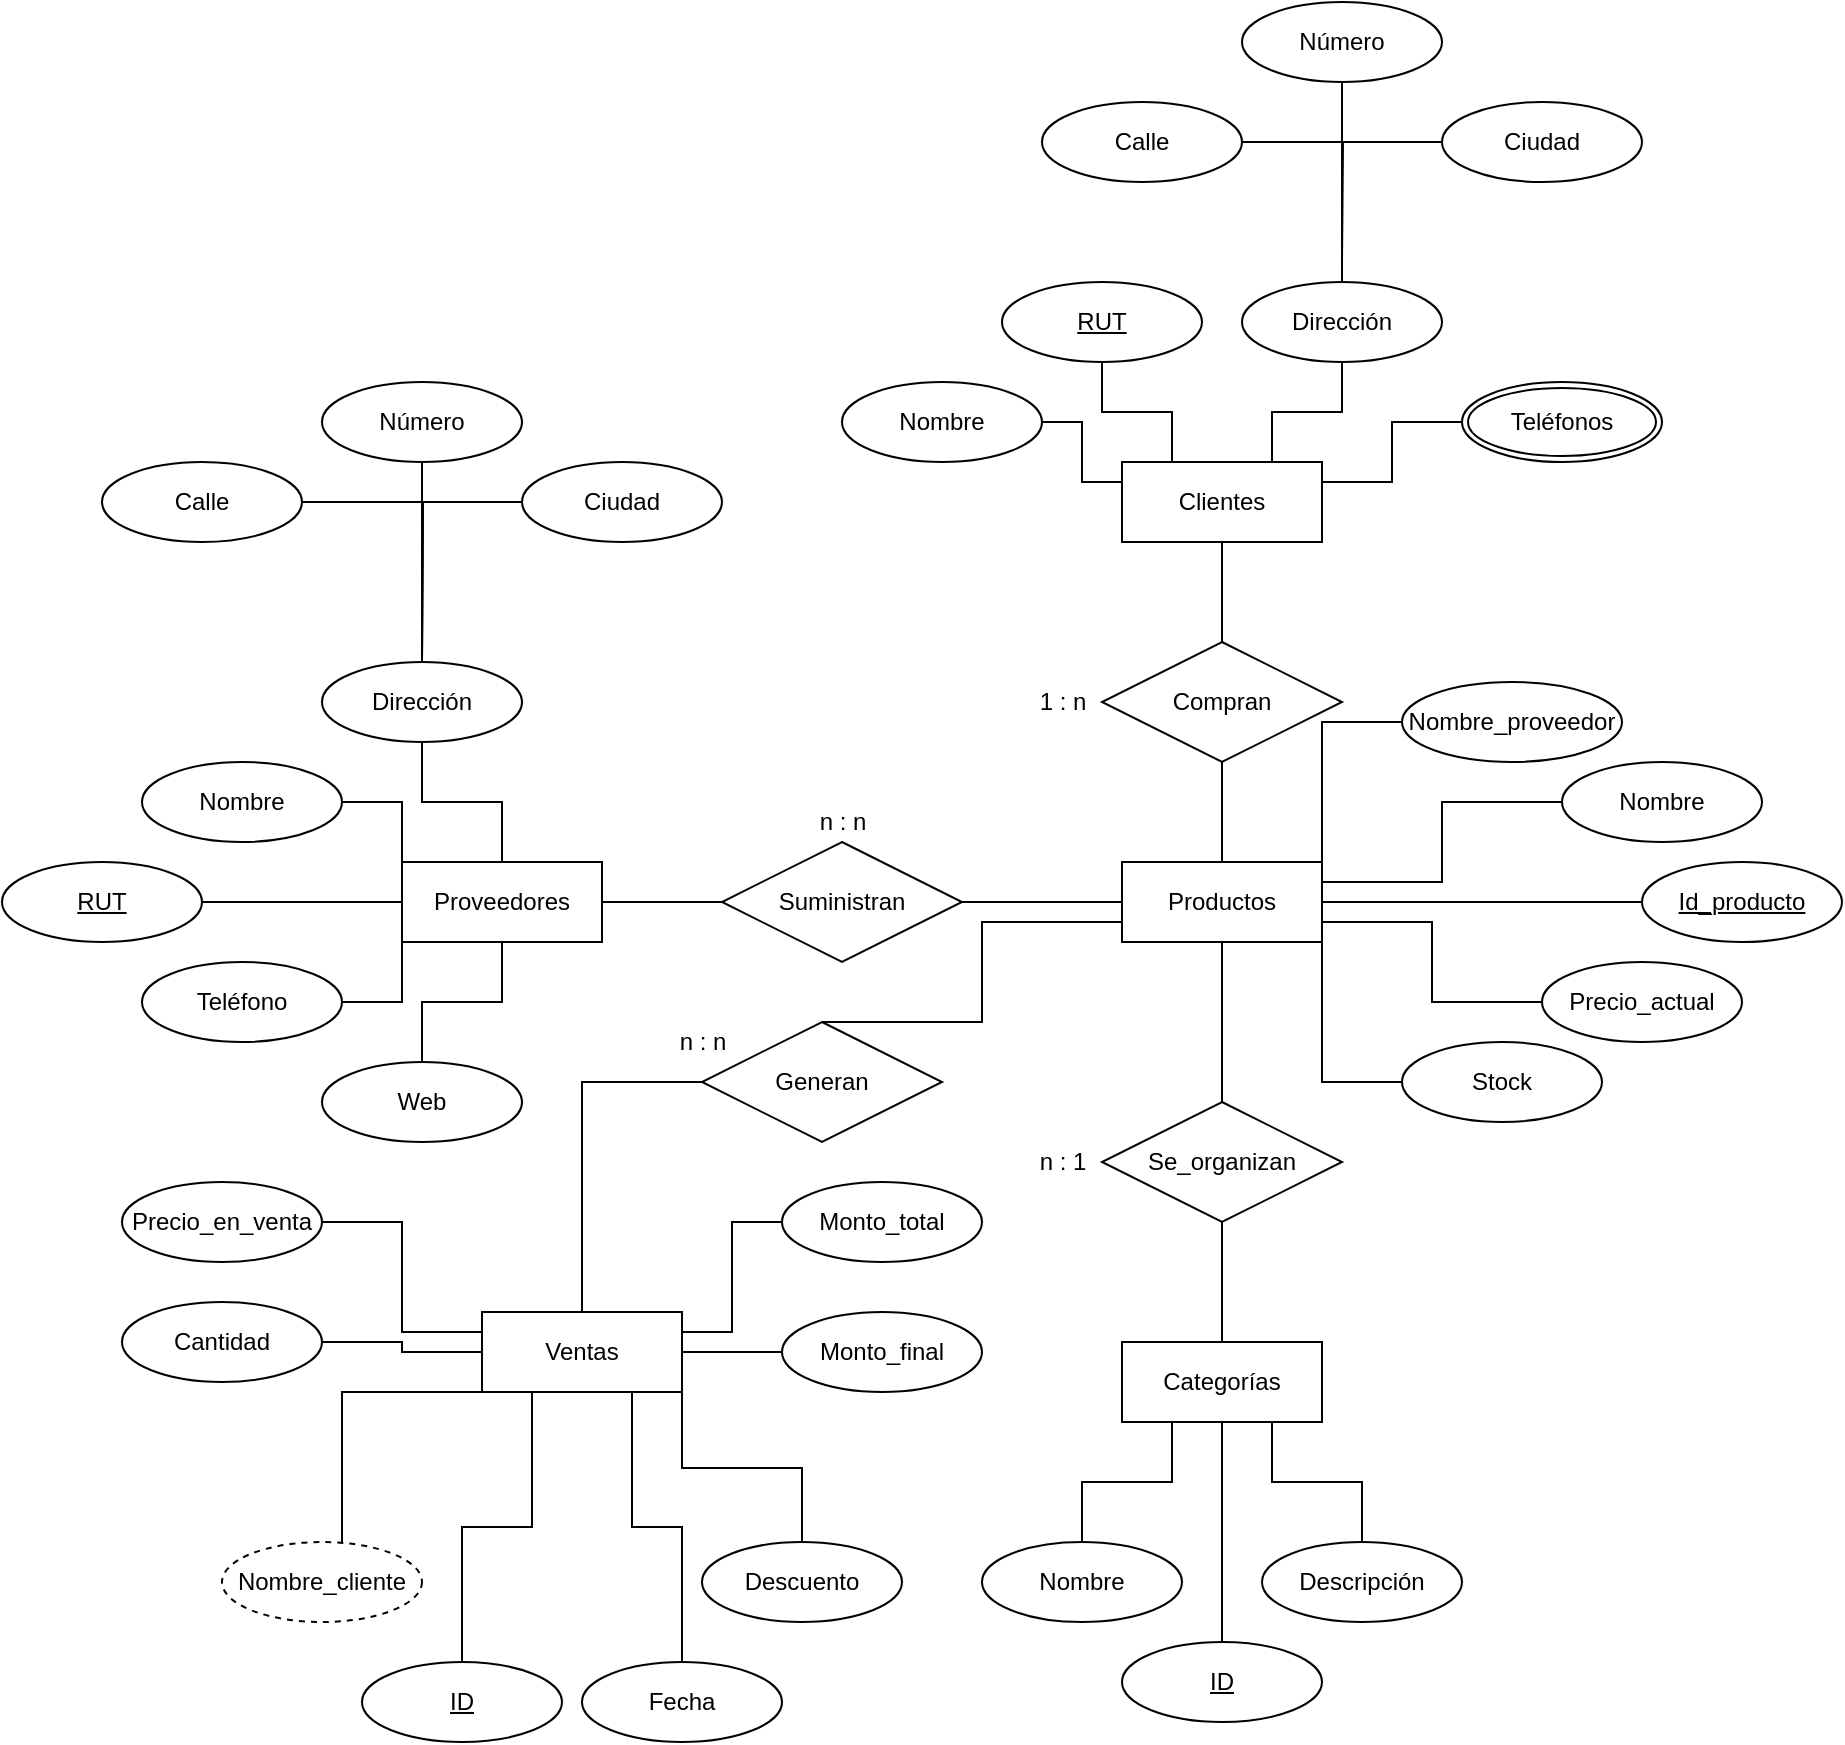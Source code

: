 <mxfile version="13.7.9" type="device"><diagram id="deAE57IEJD8O77iCtieu" name="Página-1"><mxGraphModel dx="1698" dy="1679" grid="1" gridSize="10" guides="1" tooltips="1" connect="1" arrows="1" fold="1" page="1" pageScale="1" pageWidth="827" pageHeight="1169" math="0" shadow="0"><root><mxCell id="0"/><mxCell id="1" parent="0"/><mxCell id="1ty5zxhXpXFQaeffSC-r-8" style="edgeStyle=orthogonalEdgeStyle;rounded=0;orthogonalLoop=1;jettySize=auto;html=1;entryX=0.5;entryY=0;entryDx=0;entryDy=0;endArrow=none;endFill=0;" edge="1" parent="1" source="1ty5zxhXpXFQaeffSC-r-1" target="1ty5zxhXpXFQaeffSC-r-5"><mxGeometry relative="1" as="geometry"/></mxCell><mxCell id="1ty5zxhXpXFQaeffSC-r-1" value="Clientes" style="whiteSpace=wrap;html=1;align=center;" vertex="1" parent="1"><mxGeometry x="460" y="160" width="100" height="40" as="geometry"/></mxCell><mxCell id="1ty5zxhXpXFQaeffSC-r-10" style="edgeStyle=orthogonalEdgeStyle;rounded=0;orthogonalLoop=1;jettySize=auto;html=1;entryX=0.5;entryY=0;entryDx=0;entryDy=0;endArrow=none;endFill=0;" edge="1" parent="1" source="1ty5zxhXpXFQaeffSC-r-2" target="1ty5zxhXpXFQaeffSC-r-6"><mxGeometry relative="1" as="geometry"><Array as="points"><mxPoint x="390" y="390"/></Array></mxGeometry></mxCell><mxCell id="1ty5zxhXpXFQaeffSC-r-12" style="edgeStyle=orthogonalEdgeStyle;rounded=0;orthogonalLoop=1;jettySize=auto;html=1;entryX=1;entryY=0.5;entryDx=0;entryDy=0;endArrow=none;endFill=0;" edge="1" parent="1" source="1ty5zxhXpXFQaeffSC-r-2" target="1ty5zxhXpXFQaeffSC-r-7"><mxGeometry relative="1" as="geometry"><Array as="points"><mxPoint x="440" y="380"/><mxPoint x="440" y="380"/></Array></mxGeometry></mxCell><mxCell id="1ty5zxhXpXFQaeffSC-r-85" style="edgeStyle=orthogonalEdgeStyle;rounded=0;orthogonalLoop=1;jettySize=auto;html=1;entryX=0.5;entryY=0;entryDx=0;entryDy=0;endArrow=none;endFill=0;" edge="1" parent="1" source="1ty5zxhXpXFQaeffSC-r-2" target="1ty5zxhXpXFQaeffSC-r-50"><mxGeometry relative="1" as="geometry"/></mxCell><mxCell id="1ty5zxhXpXFQaeffSC-r-2" value="Productos" style="whiteSpace=wrap;html=1;align=center;" vertex="1" parent="1"><mxGeometry x="460" y="360" width="100" height="40" as="geometry"/></mxCell><mxCell id="1ty5zxhXpXFQaeffSC-r-3" value="Ventas" style="whiteSpace=wrap;html=1;align=center;" vertex="1" parent="1"><mxGeometry x="140" y="585" width="100" height="40" as="geometry"/></mxCell><mxCell id="1ty5zxhXpXFQaeffSC-r-4" value="Proveedores" style="whiteSpace=wrap;html=1;align=center;" vertex="1" parent="1"><mxGeometry x="100" y="360" width="100" height="40" as="geometry"/></mxCell><mxCell id="1ty5zxhXpXFQaeffSC-r-9" style="edgeStyle=orthogonalEdgeStyle;rounded=0;orthogonalLoop=1;jettySize=auto;html=1;entryX=0.5;entryY=0;entryDx=0;entryDy=0;endArrow=none;endFill=0;" edge="1" parent="1" source="1ty5zxhXpXFQaeffSC-r-5" target="1ty5zxhXpXFQaeffSC-r-2"><mxGeometry relative="1" as="geometry"/></mxCell><mxCell id="1ty5zxhXpXFQaeffSC-r-5" value="Compran" style="shape=rhombus;perimeter=rhombusPerimeter;whiteSpace=wrap;html=1;align=center;" vertex="1" parent="1"><mxGeometry x="450" y="250" width="120" height="60" as="geometry"/></mxCell><mxCell id="1ty5zxhXpXFQaeffSC-r-65" style="edgeStyle=orthogonalEdgeStyle;rounded=0;orthogonalLoop=1;jettySize=auto;html=1;entryX=0.5;entryY=0;entryDx=0;entryDy=0;endArrow=none;endFill=0;" edge="1" parent="1" source="1ty5zxhXpXFQaeffSC-r-6" target="1ty5zxhXpXFQaeffSC-r-3"><mxGeometry relative="1" as="geometry"/></mxCell><mxCell id="1ty5zxhXpXFQaeffSC-r-6" value="Generan" style="shape=rhombus;perimeter=rhombusPerimeter;whiteSpace=wrap;html=1;align=center;" vertex="1" parent="1"><mxGeometry x="250" y="440" width="120" height="60" as="geometry"/></mxCell><mxCell id="1ty5zxhXpXFQaeffSC-r-13" style="edgeStyle=orthogonalEdgeStyle;rounded=0;orthogonalLoop=1;jettySize=auto;html=1;endArrow=none;endFill=0;" edge="1" parent="1" source="1ty5zxhXpXFQaeffSC-r-7" target="1ty5zxhXpXFQaeffSC-r-4"><mxGeometry relative="1" as="geometry"/></mxCell><mxCell id="1ty5zxhXpXFQaeffSC-r-7" value="Suministran" style="shape=rhombus;perimeter=rhombusPerimeter;whiteSpace=wrap;html=1;align=center;" vertex="1" parent="1"><mxGeometry x="260" y="350" width="120" height="60" as="geometry"/></mxCell><mxCell id="1ty5zxhXpXFQaeffSC-r-19" style="edgeStyle=orthogonalEdgeStyle;rounded=0;orthogonalLoop=1;jettySize=auto;html=1;entryX=0;entryY=0.5;entryDx=0;entryDy=0;endArrow=none;endFill=0;" edge="1" parent="1" source="1ty5zxhXpXFQaeffSC-r-14" target="1ty5zxhXpXFQaeffSC-r-4"><mxGeometry relative="1" as="geometry"/></mxCell><mxCell id="1ty5zxhXpXFQaeffSC-r-14" value="RUT" style="ellipse;whiteSpace=wrap;html=1;align=center;fontStyle=4;" vertex="1" parent="1"><mxGeometry x="-100" y="360" width="100" height="40" as="geometry"/></mxCell><mxCell id="1ty5zxhXpXFQaeffSC-r-20" style="edgeStyle=orthogonalEdgeStyle;rounded=0;orthogonalLoop=1;jettySize=auto;html=1;entryX=0;entryY=1;entryDx=0;entryDy=0;endArrow=none;endFill=0;" edge="1" parent="1" source="1ty5zxhXpXFQaeffSC-r-15" target="1ty5zxhXpXFQaeffSC-r-4"><mxGeometry relative="1" as="geometry"/></mxCell><mxCell id="1ty5zxhXpXFQaeffSC-r-15" value="Teléfono" style="ellipse;whiteSpace=wrap;html=1;align=center;" vertex="1" parent="1"><mxGeometry x="-30" y="410" width="100" height="40" as="geometry"/></mxCell><mxCell id="1ty5zxhXpXFQaeffSC-r-21" style="edgeStyle=orthogonalEdgeStyle;rounded=0;orthogonalLoop=1;jettySize=auto;html=1;entryX=0;entryY=0;entryDx=0;entryDy=0;endArrow=none;endFill=0;" edge="1" parent="1" source="1ty5zxhXpXFQaeffSC-r-16" target="1ty5zxhXpXFQaeffSC-r-4"><mxGeometry relative="1" as="geometry"/></mxCell><mxCell id="1ty5zxhXpXFQaeffSC-r-16" value="Nombre" style="ellipse;whiteSpace=wrap;html=1;align=center;" vertex="1" parent="1"><mxGeometry x="-30" y="310" width="100" height="40" as="geometry"/></mxCell><mxCell id="1ty5zxhXpXFQaeffSC-r-23" style="edgeStyle=orthogonalEdgeStyle;rounded=0;orthogonalLoop=1;jettySize=auto;html=1;entryX=0.5;entryY=1;entryDx=0;entryDy=0;endArrow=none;endFill=0;" edge="1" parent="1" source="1ty5zxhXpXFQaeffSC-r-17" target="1ty5zxhXpXFQaeffSC-r-4"><mxGeometry relative="1" as="geometry"/></mxCell><mxCell id="1ty5zxhXpXFQaeffSC-r-17" value="Web" style="ellipse;whiteSpace=wrap;html=1;align=center;" vertex="1" parent="1"><mxGeometry x="60" y="460" width="100" height="40" as="geometry"/></mxCell><mxCell id="1ty5zxhXpXFQaeffSC-r-22" style="edgeStyle=orthogonalEdgeStyle;rounded=0;orthogonalLoop=1;jettySize=auto;html=1;entryX=0.5;entryY=0;entryDx=0;entryDy=0;endArrow=none;endFill=0;" edge="1" parent="1" source="1ty5zxhXpXFQaeffSC-r-18" target="1ty5zxhXpXFQaeffSC-r-4"><mxGeometry relative="1" as="geometry"/></mxCell><mxCell id="1ty5zxhXpXFQaeffSC-r-18" value="Dirección" style="ellipse;whiteSpace=wrap;html=1;align=center;" vertex="1" parent="1"><mxGeometry x="60" y="260" width="100" height="40" as="geometry"/></mxCell><mxCell id="1ty5zxhXpXFQaeffSC-r-27" style="edgeStyle=orthogonalEdgeStyle;rounded=0;orthogonalLoop=1;jettySize=auto;html=1;entryX=0.5;entryY=0;entryDx=0;entryDy=0;endArrow=none;endFill=0;" edge="1" parent="1" source="1ty5zxhXpXFQaeffSC-r-24" target="1ty5zxhXpXFQaeffSC-r-18"><mxGeometry relative="1" as="geometry"/></mxCell><mxCell id="1ty5zxhXpXFQaeffSC-r-24" value="Número" style="ellipse;whiteSpace=wrap;html=1;align=center;" vertex="1" parent="1"><mxGeometry x="60" y="120" width="100" height="40" as="geometry"/></mxCell><mxCell id="1ty5zxhXpXFQaeffSC-r-28" style="edgeStyle=orthogonalEdgeStyle;rounded=0;orthogonalLoop=1;jettySize=auto;html=1;endArrow=none;endFill=0;" edge="1" parent="1" source="1ty5zxhXpXFQaeffSC-r-25"><mxGeometry relative="1" as="geometry"><mxPoint x="110" y="260" as="targetPoint"/></mxGeometry></mxCell><mxCell id="1ty5zxhXpXFQaeffSC-r-25" value="Calle" style="ellipse;whiteSpace=wrap;html=1;align=center;" vertex="1" parent="1"><mxGeometry x="-50" y="160" width="100" height="40" as="geometry"/></mxCell><mxCell id="1ty5zxhXpXFQaeffSC-r-29" style="edgeStyle=orthogonalEdgeStyle;rounded=0;orthogonalLoop=1;jettySize=auto;html=1;endArrow=none;endFill=0;" edge="1" parent="1" source="1ty5zxhXpXFQaeffSC-r-26"><mxGeometry relative="1" as="geometry"><mxPoint x="110" y="260" as="targetPoint"/></mxGeometry></mxCell><mxCell id="1ty5zxhXpXFQaeffSC-r-26" value="Ciudad" style="ellipse;whiteSpace=wrap;html=1;align=center;" vertex="1" parent="1"><mxGeometry x="160" y="160" width="100" height="40" as="geometry"/></mxCell><mxCell id="1ty5zxhXpXFQaeffSC-r-34" style="edgeStyle=orthogonalEdgeStyle;rounded=0;orthogonalLoop=1;jettySize=auto;html=1;entryX=0.25;entryY=0;entryDx=0;entryDy=0;endArrow=none;endFill=0;" edge="1" parent="1" source="1ty5zxhXpXFQaeffSC-r-30" target="1ty5zxhXpXFQaeffSC-r-1"><mxGeometry relative="1" as="geometry"/></mxCell><mxCell id="1ty5zxhXpXFQaeffSC-r-30" value="RUT" style="ellipse;whiteSpace=wrap;html=1;align=center;fontStyle=4;" vertex="1" parent="1"><mxGeometry x="400" y="70" width="100" height="40" as="geometry"/></mxCell><mxCell id="1ty5zxhXpXFQaeffSC-r-36" style="edgeStyle=orthogonalEdgeStyle;rounded=0;orthogonalLoop=1;jettySize=auto;html=1;entryX=0;entryY=0.25;entryDx=0;entryDy=0;endArrow=none;endFill=0;" edge="1" parent="1" source="1ty5zxhXpXFQaeffSC-r-31" target="1ty5zxhXpXFQaeffSC-r-1"><mxGeometry relative="1" as="geometry"/></mxCell><mxCell id="1ty5zxhXpXFQaeffSC-r-31" value="Nombre" style="ellipse;whiteSpace=wrap;html=1;align=center;" vertex="1" parent="1"><mxGeometry x="320" y="120" width="100" height="40" as="geometry"/></mxCell><mxCell id="1ty5zxhXpXFQaeffSC-r-35" style="edgeStyle=orthogonalEdgeStyle;rounded=0;orthogonalLoop=1;jettySize=auto;html=1;entryX=0.75;entryY=0;entryDx=0;entryDy=0;endArrow=none;endFill=0;" edge="1" parent="1" source="1ty5zxhXpXFQaeffSC-r-32" target="1ty5zxhXpXFQaeffSC-r-1"><mxGeometry relative="1" as="geometry"/></mxCell><mxCell id="1ty5zxhXpXFQaeffSC-r-32" value="Dirección" style="ellipse;whiteSpace=wrap;html=1;align=center;" vertex="1" parent="1"><mxGeometry x="520" y="70" width="100" height="40" as="geometry"/></mxCell><mxCell id="1ty5zxhXpXFQaeffSC-r-37" style="edgeStyle=orthogonalEdgeStyle;rounded=0;orthogonalLoop=1;jettySize=auto;html=1;entryX=1;entryY=0.25;entryDx=0;entryDy=0;endArrow=none;endFill=0;" edge="1" parent="1" source="1ty5zxhXpXFQaeffSC-r-33" target="1ty5zxhXpXFQaeffSC-r-1"><mxGeometry relative="1" as="geometry"/></mxCell><mxCell id="1ty5zxhXpXFQaeffSC-r-33" value="Teléfonos" style="ellipse;shape=doubleEllipse;margin=3;whiteSpace=wrap;html=1;align=center;" vertex="1" parent="1"><mxGeometry x="630" y="120" width="100" height="40" as="geometry"/></mxCell><mxCell id="1ty5zxhXpXFQaeffSC-r-41" style="edgeStyle=orthogonalEdgeStyle;rounded=0;orthogonalLoop=1;jettySize=auto;html=1;entryX=0.5;entryY=0;entryDx=0;entryDy=0;endArrow=none;endFill=0;" edge="1" parent="1" source="1ty5zxhXpXFQaeffSC-r-38" target="1ty5zxhXpXFQaeffSC-r-32"><mxGeometry relative="1" as="geometry"/></mxCell><mxCell id="1ty5zxhXpXFQaeffSC-r-38" value="Número" style="ellipse;whiteSpace=wrap;html=1;align=center;" vertex="1" parent="1"><mxGeometry x="520" y="-70" width="100" height="40" as="geometry"/></mxCell><mxCell id="1ty5zxhXpXFQaeffSC-r-42" style="edgeStyle=orthogonalEdgeStyle;rounded=0;orthogonalLoop=1;jettySize=auto;html=1;endArrow=none;endFill=0;" edge="1" parent="1" source="1ty5zxhXpXFQaeffSC-r-39"><mxGeometry relative="1" as="geometry"><mxPoint x="570" y="60" as="targetPoint"/></mxGeometry></mxCell><mxCell id="1ty5zxhXpXFQaeffSC-r-39" value="Calle" style="ellipse;whiteSpace=wrap;html=1;align=center;" vertex="1" parent="1"><mxGeometry x="420" y="-20" width="100" height="40" as="geometry"/></mxCell><mxCell id="1ty5zxhXpXFQaeffSC-r-44" style="edgeStyle=orthogonalEdgeStyle;rounded=0;orthogonalLoop=1;jettySize=auto;html=1;entryX=0.5;entryY=0;entryDx=0;entryDy=0;endArrow=none;endFill=0;" edge="1" parent="1" source="1ty5zxhXpXFQaeffSC-r-40" target="1ty5zxhXpXFQaeffSC-r-32"><mxGeometry relative="1" as="geometry"><Array as="points"><mxPoint x="570"/></Array></mxGeometry></mxCell><mxCell id="1ty5zxhXpXFQaeffSC-r-40" value="Ciudad" style="ellipse;whiteSpace=wrap;html=1;align=center;" vertex="1" parent="1"><mxGeometry x="620" y="-20" width="100" height="40" as="geometry"/></mxCell><mxCell id="1ty5zxhXpXFQaeffSC-r-54" style="edgeStyle=orthogonalEdgeStyle;rounded=0;orthogonalLoop=1;jettySize=auto;html=1;entryX=1;entryY=0.5;entryDx=0;entryDy=0;endArrow=none;endFill=0;" edge="1" parent="1" source="1ty5zxhXpXFQaeffSC-r-45" target="1ty5zxhXpXFQaeffSC-r-2"><mxGeometry relative="1" as="geometry"/></mxCell><mxCell id="1ty5zxhXpXFQaeffSC-r-45" value="Id_producto" style="ellipse;whiteSpace=wrap;html=1;align=center;fontStyle=4;" vertex="1" parent="1"><mxGeometry x="720" y="360" width="100" height="40" as="geometry"/></mxCell><mxCell id="1ty5zxhXpXFQaeffSC-r-55" style="edgeStyle=orthogonalEdgeStyle;rounded=0;orthogonalLoop=1;jettySize=auto;html=1;entryX=1;entryY=0.25;entryDx=0;entryDy=0;endArrow=none;endFill=0;" edge="1" parent="1" source="1ty5zxhXpXFQaeffSC-r-46" target="1ty5zxhXpXFQaeffSC-r-2"><mxGeometry relative="1" as="geometry"/></mxCell><mxCell id="1ty5zxhXpXFQaeffSC-r-46" value="Nombre" style="ellipse;whiteSpace=wrap;html=1;align=center;" vertex="1" parent="1"><mxGeometry x="680" y="310" width="100" height="40" as="geometry"/></mxCell><mxCell id="1ty5zxhXpXFQaeffSC-r-58" style="edgeStyle=orthogonalEdgeStyle;rounded=0;orthogonalLoop=1;jettySize=auto;html=1;entryX=1;entryY=0;entryDx=0;entryDy=0;endArrow=none;endFill=0;" edge="1" parent="1" source="1ty5zxhXpXFQaeffSC-r-47" target="1ty5zxhXpXFQaeffSC-r-2"><mxGeometry relative="1" as="geometry"/></mxCell><mxCell id="1ty5zxhXpXFQaeffSC-r-47" value="Nombre_proveedor" style="ellipse;whiteSpace=wrap;html=1;align=center;" vertex="1" parent="1"><mxGeometry x="600" y="270" width="110" height="40" as="geometry"/></mxCell><mxCell id="1ty5zxhXpXFQaeffSC-r-56" style="edgeStyle=orthogonalEdgeStyle;rounded=0;orthogonalLoop=1;jettySize=auto;html=1;entryX=1;entryY=0.75;entryDx=0;entryDy=0;endArrow=none;endFill=0;" edge="1" parent="1" source="1ty5zxhXpXFQaeffSC-r-48" target="1ty5zxhXpXFQaeffSC-r-2"><mxGeometry relative="1" as="geometry"/></mxCell><mxCell id="1ty5zxhXpXFQaeffSC-r-48" value="Precio_actual" style="ellipse;whiteSpace=wrap;html=1;align=center;" vertex="1" parent="1"><mxGeometry x="670" y="410" width="100" height="40" as="geometry"/></mxCell><mxCell id="1ty5zxhXpXFQaeffSC-r-57" style="edgeStyle=orthogonalEdgeStyle;rounded=0;orthogonalLoop=1;jettySize=auto;html=1;exitX=0;exitY=0.5;exitDx=0;exitDy=0;entryX=1;entryY=1;entryDx=0;entryDy=0;endArrow=none;endFill=0;" edge="1" parent="1" source="1ty5zxhXpXFQaeffSC-r-49" target="1ty5zxhXpXFQaeffSC-r-2"><mxGeometry relative="1" as="geometry"/></mxCell><mxCell id="1ty5zxhXpXFQaeffSC-r-49" value="Stock" style="ellipse;whiteSpace=wrap;html=1;align=center;" vertex="1" parent="1"><mxGeometry x="600" y="450" width="100" height="40" as="geometry"/></mxCell><mxCell id="1ty5zxhXpXFQaeffSC-r-53" style="edgeStyle=orthogonalEdgeStyle;rounded=0;orthogonalLoop=1;jettySize=auto;html=1;entryX=0.5;entryY=0;entryDx=0;entryDy=0;endArrow=none;endFill=0;" edge="1" parent="1" source="1ty5zxhXpXFQaeffSC-r-50" target="1ty5zxhXpXFQaeffSC-r-52"><mxGeometry relative="1" as="geometry"/></mxCell><mxCell id="1ty5zxhXpXFQaeffSC-r-50" value="Se_organizan" style="shape=rhombus;perimeter=rhombusPerimeter;whiteSpace=wrap;html=1;align=center;" vertex="1" parent="1"><mxGeometry x="450" y="480" width="120" height="60" as="geometry"/></mxCell><mxCell id="1ty5zxhXpXFQaeffSC-r-52" value="Categorías" style="whiteSpace=wrap;html=1;align=center;" vertex="1" parent="1"><mxGeometry x="460" y="600" width="100" height="40" as="geometry"/></mxCell><mxCell id="1ty5zxhXpXFQaeffSC-r-62" style="edgeStyle=orthogonalEdgeStyle;rounded=0;orthogonalLoop=1;jettySize=auto;html=1;entryX=0.5;entryY=1;entryDx=0;entryDy=0;endArrow=none;endFill=0;" edge="1" parent="1" source="1ty5zxhXpXFQaeffSC-r-59" target="1ty5zxhXpXFQaeffSC-r-52"><mxGeometry relative="1" as="geometry"/></mxCell><mxCell id="1ty5zxhXpXFQaeffSC-r-59" value="ID" style="ellipse;whiteSpace=wrap;html=1;align=center;fontStyle=4;" vertex="1" parent="1"><mxGeometry x="460" y="750" width="100" height="40" as="geometry"/></mxCell><mxCell id="1ty5zxhXpXFQaeffSC-r-63" style="edgeStyle=orthogonalEdgeStyle;rounded=0;orthogonalLoop=1;jettySize=auto;html=1;entryX=0.25;entryY=1;entryDx=0;entryDy=0;endArrow=none;endFill=0;" edge="1" parent="1" source="1ty5zxhXpXFQaeffSC-r-60" target="1ty5zxhXpXFQaeffSC-r-52"><mxGeometry relative="1" as="geometry"/></mxCell><mxCell id="1ty5zxhXpXFQaeffSC-r-60" value="Nombre" style="ellipse;whiteSpace=wrap;html=1;align=center;" vertex="1" parent="1"><mxGeometry x="390" y="700" width="100" height="40" as="geometry"/></mxCell><mxCell id="1ty5zxhXpXFQaeffSC-r-64" style="edgeStyle=orthogonalEdgeStyle;rounded=0;orthogonalLoop=1;jettySize=auto;html=1;entryX=0.75;entryY=1;entryDx=0;entryDy=0;endArrow=none;endFill=0;" edge="1" parent="1" source="1ty5zxhXpXFQaeffSC-r-61" target="1ty5zxhXpXFQaeffSC-r-52"><mxGeometry relative="1" as="geometry"/></mxCell><mxCell id="1ty5zxhXpXFQaeffSC-r-61" value="Descripción" style="ellipse;whiteSpace=wrap;html=1;align=center;" vertex="1" parent="1"><mxGeometry x="530" y="700" width="100" height="40" as="geometry"/></mxCell><mxCell id="1ty5zxhXpXFQaeffSC-r-75" style="edgeStyle=orthogonalEdgeStyle;rounded=0;orthogonalLoop=1;jettySize=auto;html=1;entryX=0.25;entryY=1;entryDx=0;entryDy=0;endArrow=none;endFill=0;" edge="1" parent="1" source="1ty5zxhXpXFQaeffSC-r-66" target="1ty5zxhXpXFQaeffSC-r-3"><mxGeometry relative="1" as="geometry"/></mxCell><mxCell id="1ty5zxhXpXFQaeffSC-r-66" value="ID" style="ellipse;whiteSpace=wrap;html=1;align=center;fontStyle=4;" vertex="1" parent="1"><mxGeometry x="80" y="760" width="100" height="40" as="geometry"/></mxCell><mxCell id="1ty5zxhXpXFQaeffSC-r-76" style="edgeStyle=orthogonalEdgeStyle;rounded=0;orthogonalLoop=1;jettySize=auto;html=1;entryX=0.75;entryY=1;entryDx=0;entryDy=0;endArrow=none;endFill=0;" edge="1" parent="1" source="1ty5zxhXpXFQaeffSC-r-67" target="1ty5zxhXpXFQaeffSC-r-3"><mxGeometry relative="1" as="geometry"/></mxCell><mxCell id="1ty5zxhXpXFQaeffSC-r-67" value="Fecha" style="ellipse;whiteSpace=wrap;html=1;align=center;" vertex="1" parent="1"><mxGeometry x="190" y="760" width="100" height="40" as="geometry"/></mxCell><mxCell id="1ty5zxhXpXFQaeffSC-r-78" style="edgeStyle=orthogonalEdgeStyle;rounded=0;orthogonalLoop=1;jettySize=auto;html=1;entryX=0;entryY=1;entryDx=0;entryDy=0;endArrow=none;endFill=0;" edge="1" parent="1" source="1ty5zxhXpXFQaeffSC-r-69" target="1ty5zxhXpXFQaeffSC-r-3"><mxGeometry relative="1" as="geometry"><Array as="points"><mxPoint x="70" y="625"/></Array></mxGeometry></mxCell><mxCell id="1ty5zxhXpXFQaeffSC-r-69" value="Nombre_cliente" style="ellipse;whiteSpace=wrap;html=1;align=center;dashed=1;" vertex="1" parent="1"><mxGeometry x="10" y="700" width="100" height="40" as="geometry"/></mxCell><mxCell id="1ty5zxhXpXFQaeffSC-r-77" style="edgeStyle=orthogonalEdgeStyle;rounded=0;orthogonalLoop=1;jettySize=auto;html=1;entryX=1;entryY=1;entryDx=0;entryDy=0;endArrow=none;endFill=0;" edge="1" parent="1" source="1ty5zxhXpXFQaeffSC-r-70" target="1ty5zxhXpXFQaeffSC-r-3"><mxGeometry relative="1" as="geometry"><Array as="points"><mxPoint x="300" y="663"/><mxPoint x="240" y="663"/></Array></mxGeometry></mxCell><mxCell id="1ty5zxhXpXFQaeffSC-r-70" value="Descuento" style="ellipse;whiteSpace=wrap;html=1;align=center;" vertex="1" parent="1"><mxGeometry x="250" y="700" width="100" height="40" as="geometry"/></mxCell><mxCell id="1ty5zxhXpXFQaeffSC-r-81" style="edgeStyle=orthogonalEdgeStyle;rounded=0;orthogonalLoop=1;jettySize=auto;html=1;entryX=1;entryY=0.5;entryDx=0;entryDy=0;endArrow=none;endFill=0;" edge="1" parent="1" source="1ty5zxhXpXFQaeffSC-r-71" target="1ty5zxhXpXFQaeffSC-r-3"><mxGeometry relative="1" as="geometry"/></mxCell><mxCell id="1ty5zxhXpXFQaeffSC-r-71" value="Monto_final" style="ellipse;whiteSpace=wrap;html=1;align=center;" vertex="1" parent="1"><mxGeometry x="290" y="585" width="100" height="40" as="geometry"/></mxCell><mxCell id="1ty5zxhXpXFQaeffSC-r-82" style="edgeStyle=orthogonalEdgeStyle;rounded=0;orthogonalLoop=1;jettySize=auto;html=1;entryX=1;entryY=0.25;entryDx=0;entryDy=0;endArrow=none;endFill=0;" edge="1" parent="1" source="1ty5zxhXpXFQaeffSC-r-72" target="1ty5zxhXpXFQaeffSC-r-3"><mxGeometry relative="1" as="geometry"/></mxCell><mxCell id="1ty5zxhXpXFQaeffSC-r-72" value="Monto_total" style="ellipse;whiteSpace=wrap;html=1;align=center;" vertex="1" parent="1"><mxGeometry x="290" y="520" width="100" height="40" as="geometry"/></mxCell><mxCell id="1ty5zxhXpXFQaeffSC-r-79" style="edgeStyle=orthogonalEdgeStyle;rounded=0;orthogonalLoop=1;jettySize=auto;html=1;entryX=0;entryY=0.5;entryDx=0;entryDy=0;endArrow=none;endFill=0;" edge="1" parent="1" source="1ty5zxhXpXFQaeffSC-r-73" target="1ty5zxhXpXFQaeffSC-r-3"><mxGeometry relative="1" as="geometry"/></mxCell><mxCell id="1ty5zxhXpXFQaeffSC-r-73" value="Cantidad" style="ellipse;whiteSpace=wrap;html=1;align=center;" vertex="1" parent="1"><mxGeometry x="-40" y="580" width="100" height="40" as="geometry"/></mxCell><mxCell id="1ty5zxhXpXFQaeffSC-r-80" style="edgeStyle=orthogonalEdgeStyle;rounded=0;orthogonalLoop=1;jettySize=auto;html=1;entryX=0;entryY=0.25;entryDx=0;entryDy=0;endArrow=none;endFill=0;" edge="1" parent="1" source="1ty5zxhXpXFQaeffSC-r-74" target="1ty5zxhXpXFQaeffSC-r-3"><mxGeometry relative="1" as="geometry"/></mxCell><mxCell id="1ty5zxhXpXFQaeffSC-r-74" value="Precio_en_venta" style="ellipse;whiteSpace=wrap;html=1;align=center;" vertex="1" parent="1"><mxGeometry x="-40" y="520" width="100" height="40" as="geometry"/></mxCell><mxCell id="1ty5zxhXpXFQaeffSC-r-84" value="1 : n" style="text;html=1;resizable=0;autosize=1;align=center;verticalAlign=middle;points=[];fillColor=none;strokeColor=none;rounded=0;" vertex="1" parent="1"><mxGeometry x="410" y="270" width="40" height="20" as="geometry"/></mxCell><mxCell id="1ty5zxhXpXFQaeffSC-r-86" value="n : 1" style="text;html=1;resizable=0;autosize=1;align=center;verticalAlign=middle;points=[];fillColor=none;strokeColor=none;rounded=0;" vertex="1" parent="1"><mxGeometry x="410" y="500" width="40" height="20" as="geometry"/></mxCell><mxCell id="1ty5zxhXpXFQaeffSC-r-87" value="n : n" style="text;html=1;resizable=0;autosize=1;align=center;verticalAlign=middle;points=[];fillColor=none;strokeColor=none;rounded=0;" vertex="1" parent="1"><mxGeometry x="300" y="330" width="40" height="20" as="geometry"/></mxCell><mxCell id="1ty5zxhXpXFQaeffSC-r-88" value="n : n" style="text;html=1;resizable=0;autosize=1;align=center;verticalAlign=middle;points=[];fillColor=none;strokeColor=none;rounded=0;" vertex="1" parent="1"><mxGeometry x="230" y="440" width="40" height="20" as="geometry"/></mxCell></root></mxGraphModel></diagram></mxfile>